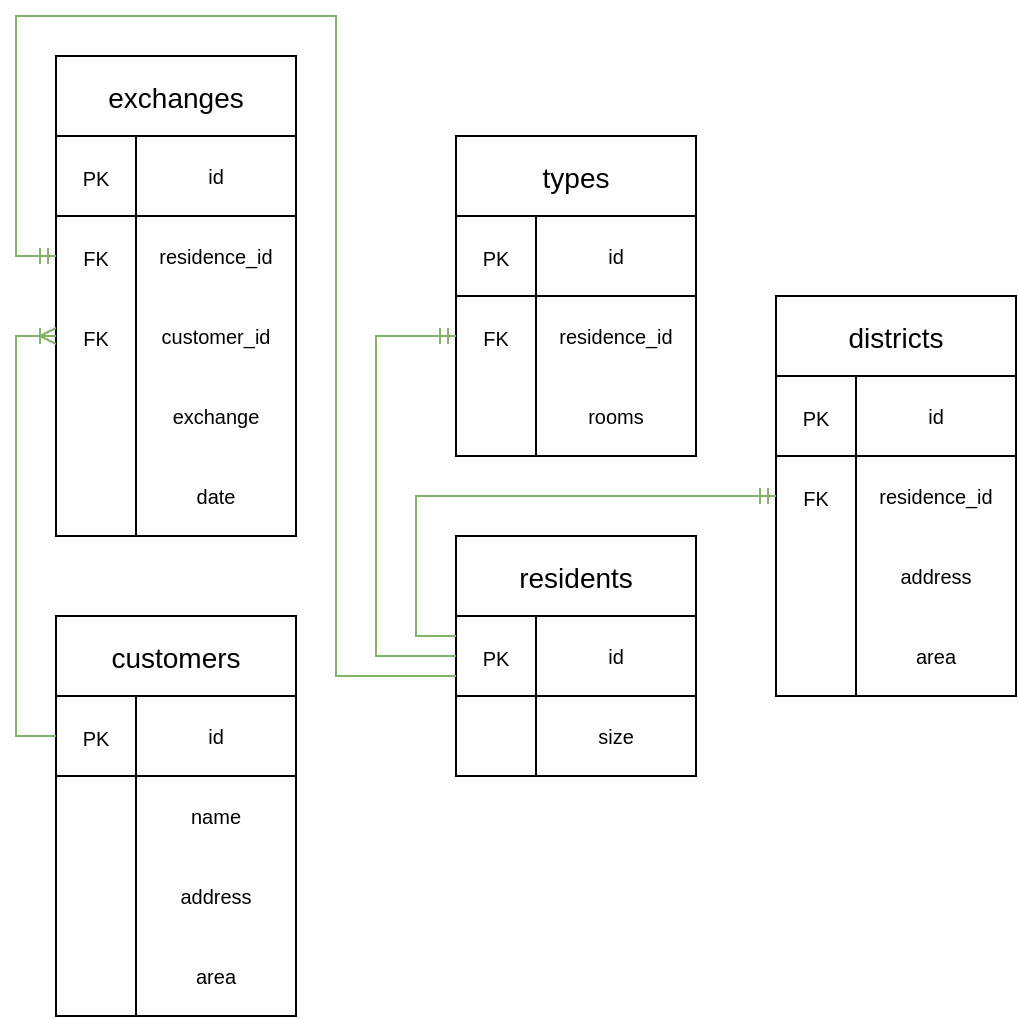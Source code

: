 <mxfile version="20.2.8" type="device"><diagram id="e66KmySKDJcLNJ9TP_nO" name="Страница 1"><mxGraphModel dx="1146" dy="591" grid="1" gridSize="10" guides="1" tooltips="1" connect="1" arrows="1" fold="1" page="1" pageScale="1" pageWidth="1169" pageHeight="827" math="0" shadow="0"><root><mxCell id="0"/><mxCell id="1" parent="0"/><mxCell id="TWQ2prV5xathUsk_82fm-32" value="" style="rounded=0;whiteSpace=wrap;html=1;fontSize=18;" parent="1" vertex="1"><mxGeometry x="480" y="240" width="80" height="160" as="geometry"/></mxCell><mxCell id="TWQ2prV5xathUsk_82fm-33" value="" style="rounded=0;whiteSpace=wrap;html=1;strokeColor=default;fontSize=18;" parent="1" vertex="1"><mxGeometry x="440" y="240" width="40" height="160" as="geometry"/></mxCell><mxCell id="TWQ2prV5xathUsk_82fm-34" value="&lt;font style=&quot;font-size: 14px;&quot;&gt;districts&lt;/font&gt;" style="rounded=0;whiteSpace=wrap;html=1;strokeColor=default;fontSize=18;" parent="1" vertex="1"><mxGeometry x="440" y="200" width="120" height="40" as="geometry"/></mxCell><mxCell id="TWQ2prV5xathUsk_82fm-35" value="&lt;font style=&quot;font-size: 10px;&quot;&gt;PK&lt;/font&gt;" style="text;html=1;strokeColor=default;fillColor=none;align=center;verticalAlign=middle;whiteSpace=wrap;rounded=0;fontSize=14;" parent="1" vertex="1"><mxGeometry x="440" y="240" width="40" height="40" as="geometry"/></mxCell><mxCell id="3Rjq661Kr-VH2EcGVyRj-8" value="&lt;font style=&quot;font-size: 10px;&quot;&gt;id&lt;/font&gt;" style="text;html=1;align=center;verticalAlign=middle;whiteSpace=wrap;rounded=0;fontSize=10;fillColor=none;strokeColor=default;" parent="1" vertex="1"><mxGeometry x="480" y="240" width="80" height="40" as="geometry"/></mxCell><mxCell id="3Rjq661Kr-VH2EcGVyRj-9" value="&lt;font style=&quot;font-size: 10px;&quot;&gt;FK&lt;/font&gt;" style="text;html=1;strokeColor=none;fillColor=none;align=center;verticalAlign=middle;whiteSpace=wrap;rounded=0;fontSize=14;" parent="1" vertex="1"><mxGeometry x="440" y="280" width="40" height="40" as="geometry"/></mxCell><mxCell id="wj8r_SkXh_6N7Qt09TAP-1" value="" style="rounded=0;whiteSpace=wrap;html=1;fontSize=18;" parent="1" vertex="1"><mxGeometry x="120" y="400" width="80" height="160" as="geometry"/></mxCell><mxCell id="wj8r_SkXh_6N7Qt09TAP-2" value="" style="rounded=0;whiteSpace=wrap;html=1;strokeColor=default;fontSize=18;" parent="1" vertex="1"><mxGeometry x="80" y="400" width="40" height="160" as="geometry"/></mxCell><mxCell id="wj8r_SkXh_6N7Qt09TAP-3" value="&lt;font style=&quot;font-size: 14px;&quot;&gt;customers&lt;/font&gt;" style="rounded=0;whiteSpace=wrap;html=1;strokeColor=default;fontSize=18;" parent="1" vertex="1"><mxGeometry x="80" y="360" width="120" height="40" as="geometry"/></mxCell><mxCell id="wj8r_SkXh_6N7Qt09TAP-4" value="&lt;font style=&quot;font-size: 10px;&quot;&gt;PK&lt;/font&gt;" style="text;html=1;strokeColor=default;fillColor=none;align=center;verticalAlign=middle;whiteSpace=wrap;rounded=0;fontSize=14;" parent="1" vertex="1"><mxGeometry x="80" y="400" width="40" height="40" as="geometry"/></mxCell><mxCell id="wj8r_SkXh_6N7Qt09TAP-5" value="&lt;font style=&quot;font-size: 10px;&quot;&gt;id&lt;/font&gt;" style="text;html=1;align=center;verticalAlign=middle;whiteSpace=wrap;rounded=0;fontSize=10;fillColor=none;strokeColor=default;" parent="1" vertex="1"><mxGeometry x="120" y="400" width="80" height="40" as="geometry"/></mxCell><mxCell id="wj8r_SkXh_6N7Qt09TAP-7" value="" style="rounded=0;whiteSpace=wrap;html=1;fontSize=18;" parent="1" vertex="1"><mxGeometry x="320" y="360" width="80" height="80" as="geometry"/></mxCell><mxCell id="wj8r_SkXh_6N7Qt09TAP-8" value="" style="rounded=0;whiteSpace=wrap;html=1;strokeColor=default;fontSize=18;" parent="1" vertex="1"><mxGeometry x="280" y="360" width="40" height="80" as="geometry"/></mxCell><mxCell id="wj8r_SkXh_6N7Qt09TAP-9" value="&lt;font style=&quot;font-size: 14px;&quot;&gt;residents&lt;/font&gt;" style="rounded=0;whiteSpace=wrap;html=1;strokeColor=default;fontSize=18;" parent="1" vertex="1"><mxGeometry x="280" y="320" width="120" height="40" as="geometry"/></mxCell><mxCell id="wj8r_SkXh_6N7Qt09TAP-10" value="&lt;font style=&quot;font-size: 10px;&quot;&gt;PK&lt;/font&gt;" style="text;html=1;strokeColor=default;fillColor=none;align=center;verticalAlign=middle;whiteSpace=wrap;rounded=0;fontSize=14;" parent="1" vertex="1"><mxGeometry x="280" y="360" width="40" height="40" as="geometry"/></mxCell><mxCell id="wj8r_SkXh_6N7Qt09TAP-11" value="&lt;font style=&quot;font-size: 10px;&quot;&gt;id&lt;/font&gt;" style="text;html=1;align=center;verticalAlign=middle;whiteSpace=wrap;rounded=0;fontSize=10;fillColor=none;strokeColor=default;" parent="1" vertex="1"><mxGeometry x="320" y="360" width="80" height="40" as="geometry"/></mxCell><mxCell id="wj8r_SkXh_6N7Qt09TAP-13" value="" style="rounded=0;whiteSpace=wrap;html=1;fontSize=18;" parent="1" vertex="1"><mxGeometry x="120" y="120" width="80" height="200" as="geometry"/></mxCell><mxCell id="wj8r_SkXh_6N7Qt09TAP-14" value="" style="rounded=0;whiteSpace=wrap;html=1;strokeColor=default;fontSize=18;" parent="1" vertex="1"><mxGeometry x="80" y="120" width="40" height="200" as="geometry"/></mxCell><mxCell id="wj8r_SkXh_6N7Qt09TAP-15" value="&lt;font style=&quot;font-size: 14px;&quot;&gt;exchanges&lt;/font&gt;" style="rounded=0;whiteSpace=wrap;html=1;strokeColor=default;fontSize=18;" parent="1" vertex="1"><mxGeometry x="80" y="80" width="120" height="40" as="geometry"/></mxCell><mxCell id="wj8r_SkXh_6N7Qt09TAP-16" value="&lt;font style=&quot;font-size: 10px;&quot;&gt;PK&lt;/font&gt;" style="text;html=1;strokeColor=default;fillColor=none;align=center;verticalAlign=middle;whiteSpace=wrap;rounded=0;fontSize=14;" parent="1" vertex="1"><mxGeometry x="80" y="120" width="40" height="40" as="geometry"/></mxCell><mxCell id="wj8r_SkXh_6N7Qt09TAP-17" value="&lt;font style=&quot;font-size: 10px;&quot;&gt;id&lt;/font&gt;" style="text;html=1;align=center;verticalAlign=middle;whiteSpace=wrap;rounded=0;fontSize=10;fillColor=none;strokeColor=default;" parent="1" vertex="1"><mxGeometry x="120" y="120" width="80" height="40" as="geometry"/></mxCell><mxCell id="wj8r_SkXh_6N7Qt09TAP-19" value="" style="rounded=0;whiteSpace=wrap;html=1;fontSize=18;" parent="1" vertex="1"><mxGeometry x="320" y="160" width="80" height="120" as="geometry"/></mxCell><mxCell id="wj8r_SkXh_6N7Qt09TAP-20" value="" style="rounded=0;whiteSpace=wrap;html=1;strokeColor=default;fontSize=18;" parent="1" vertex="1"><mxGeometry x="280" y="160" width="40" height="120" as="geometry"/></mxCell><mxCell id="wj8r_SkXh_6N7Qt09TAP-21" value="&lt;span style=&quot;font-size: 14px;&quot;&gt;types&lt;/span&gt;" style="rounded=0;whiteSpace=wrap;html=1;strokeColor=default;fontSize=18;" parent="1" vertex="1"><mxGeometry x="280" y="120" width="120" height="40" as="geometry"/></mxCell><mxCell id="wj8r_SkXh_6N7Qt09TAP-22" value="&lt;font style=&quot;font-size: 10px;&quot;&gt;PK&lt;/font&gt;" style="text;html=1;strokeColor=default;fillColor=none;align=center;verticalAlign=middle;whiteSpace=wrap;rounded=0;fontSize=14;" parent="1" vertex="1"><mxGeometry x="280" y="160" width="40" height="40" as="geometry"/></mxCell><mxCell id="wj8r_SkXh_6N7Qt09TAP-23" value="&lt;font style=&quot;font-size: 10px;&quot;&gt;id&lt;/font&gt;" style="text;html=1;align=center;verticalAlign=middle;whiteSpace=wrap;rounded=0;fontSize=10;fillColor=none;strokeColor=default;" parent="1" vertex="1"><mxGeometry x="320" y="160" width="80" height="40" as="geometry"/></mxCell><mxCell id="wj8r_SkXh_6N7Qt09TAP-24" value="&lt;font style=&quot;font-size: 10px;&quot;&gt;FK&lt;/font&gt;" style="text;html=1;strokeColor=none;fillColor=none;align=center;verticalAlign=middle;whiteSpace=wrap;rounded=0;fontSize=14;" parent="1" vertex="1"><mxGeometry x="280" y="200" width="40" height="40" as="geometry"/></mxCell><mxCell id="wj8r_SkXh_6N7Qt09TAP-31" value="&lt;font style=&quot;font-size: 10px;&quot;&gt;name&lt;/font&gt;" style="text;html=1;align=center;verticalAlign=middle;whiteSpace=wrap;rounded=0;fontSize=10;" parent="1" vertex="1"><mxGeometry x="120" y="440" width="80" height="40" as="geometry"/></mxCell><mxCell id="wj8r_SkXh_6N7Qt09TAP-32" value="&lt;font style=&quot;font-size: 10px;&quot;&gt;date&lt;/font&gt;" style="text;html=1;align=center;verticalAlign=middle;whiteSpace=wrap;rounded=0;fontSize=10;" parent="1" vertex="1"><mxGeometry x="120" y="280" width="80" height="40" as="geometry"/></mxCell><mxCell id="wj8r_SkXh_6N7Qt09TAP-33" value="&lt;font style=&quot;font-size: 10px;&quot;&gt;area&lt;/font&gt;" style="text;html=1;align=center;verticalAlign=middle;whiteSpace=wrap;rounded=0;fontSize=10;" parent="1" vertex="1"><mxGeometry x="120" y="520" width="80" height="40" as="geometry"/></mxCell><mxCell id="wj8r_SkXh_6N7Qt09TAP-35" value="&lt;font style=&quot;font-size: 10px;&quot;&gt;address&lt;/font&gt;" style="text;html=1;align=center;verticalAlign=middle;whiteSpace=wrap;rounded=0;fontSize=10;" parent="1" vertex="1"><mxGeometry x="120" y="480" width="80" height="40" as="geometry"/></mxCell><mxCell id="wj8r_SkXh_6N7Qt09TAP-36" value="&lt;font style=&quot;font-size: 10px;&quot;&gt;address&lt;/font&gt;" style="text;html=1;align=center;verticalAlign=middle;whiteSpace=wrap;rounded=0;fontSize=10;" parent="1" vertex="1"><mxGeometry x="480" y="320" width="80" height="40" as="geometry"/></mxCell><mxCell id="wj8r_SkXh_6N7Qt09TAP-37" value="&lt;font style=&quot;font-size: 10px;&quot;&gt;area&lt;/font&gt;" style="text;html=1;align=center;verticalAlign=middle;whiteSpace=wrap;rounded=0;fontSize=10;" parent="1" vertex="1"><mxGeometry x="480" y="360" width="80" height="40" as="geometry"/></mxCell><mxCell id="wj8r_SkXh_6N7Qt09TAP-38" value="rooms" style="text;html=1;align=center;verticalAlign=middle;whiteSpace=wrap;rounded=0;fontSize=10;" parent="1" vertex="1"><mxGeometry x="320" y="240" width="80" height="40" as="geometry"/></mxCell><mxCell id="wj8r_SkXh_6N7Qt09TAP-40" value="&lt;font style=&quot;font-size: 10px;&quot;&gt;exchange&lt;/font&gt;" style="text;html=1;align=center;verticalAlign=middle;whiteSpace=wrap;rounded=0;fontSize=10;" parent="1" vertex="1"><mxGeometry x="120" y="240" width="80" height="40" as="geometry"/></mxCell><mxCell id="wj8r_SkXh_6N7Qt09TAP-41" value="size" style="text;html=1;align=center;verticalAlign=middle;whiteSpace=wrap;rounded=0;fontSize=10;" parent="1" vertex="1"><mxGeometry x="320" y="400" width="80" height="40" as="geometry"/></mxCell><mxCell id="wj8r_SkXh_6N7Qt09TAP-43" value="residence_id" style="text;html=1;align=center;verticalAlign=middle;whiteSpace=wrap;rounded=0;fontSize=10;" parent="1" vertex="1"><mxGeometry x="320" y="200" width="80" height="40" as="geometry"/></mxCell><mxCell id="wj8r_SkXh_6N7Qt09TAP-44" value="residence_id" style="text;html=1;align=center;verticalAlign=middle;whiteSpace=wrap;rounded=0;fontSize=10;" parent="1" vertex="1"><mxGeometry x="480" y="280" width="80" height="40" as="geometry"/></mxCell><mxCell id="wj8r_SkXh_6N7Qt09TAP-49" value="customer_id" style="text;html=1;align=center;verticalAlign=middle;whiteSpace=wrap;rounded=0;fontSize=10;" parent="1" vertex="1"><mxGeometry x="120" y="200" width="80" height="40" as="geometry"/></mxCell><mxCell id="wj8r_SkXh_6N7Qt09TAP-50" value="&lt;font style=&quot;font-size: 10px;&quot;&gt;FK&lt;/font&gt;" style="text;html=1;strokeColor=none;fillColor=none;align=center;verticalAlign=middle;whiteSpace=wrap;rounded=0;fontSize=14;" parent="1" vertex="1"><mxGeometry x="80" y="200" width="40" height="40" as="geometry"/></mxCell><mxCell id="wj8r_SkXh_6N7Qt09TAP-51" value="" style="edgeStyle=orthogonalEdgeStyle;fontSize=12;html=1;endArrow=ERoneToMany;rounded=0;exitX=0;exitY=0.5;exitDx=0;exitDy=0;entryX=0;entryY=0.5;entryDx=0;entryDy=0;fillColor=#d5e8d4;strokeColor=#82b366;" parent="1" source="wj8r_SkXh_6N7Qt09TAP-4" target="wj8r_SkXh_6N7Qt09TAP-50" edge="1"><mxGeometry width="100" height="100" relative="1" as="geometry"><mxPoint x="240" y="360" as="sourcePoint"/><mxPoint x="340" y="260" as="targetPoint"/><Array as="points"><mxPoint x="60" y="420"/><mxPoint x="60" y="220"/></Array></mxGeometry></mxCell><mxCell id="U1cL-S8A02eAgY3yCt6_-2" value="" style="edgeStyle=orthogonalEdgeStyle;fontSize=12;html=1;endArrow=ERmandOne;rounded=0;entryX=0;entryY=0.5;entryDx=0;entryDy=0;fillColor=#d5e8d4;strokeColor=#82b366;exitX=0;exitY=0.5;exitDx=0;exitDy=0;" edge="1" parent="1" source="wj8r_SkXh_6N7Qt09TAP-10" target="wj8r_SkXh_6N7Qt09TAP-24"><mxGeometry width="100" height="100" relative="1" as="geometry"><mxPoint x="280" y="380" as="sourcePoint"/><mxPoint x="270" y="230" as="targetPoint"/><Array as="points"><mxPoint x="240" y="380"/><mxPoint x="240" y="220"/></Array></mxGeometry></mxCell><mxCell id="U1cL-S8A02eAgY3yCt6_-3" value="" style="edgeStyle=orthogonalEdgeStyle;fontSize=12;html=1;endArrow=ERmandOne;rounded=0;exitX=0;exitY=0.25;exitDx=0;exitDy=0;entryX=0;entryY=0.5;entryDx=0;entryDy=0;fillColor=#d5e8d4;strokeColor=#82b366;" edge="1" parent="1" source="wj8r_SkXh_6N7Qt09TAP-10" target="3Rjq661Kr-VH2EcGVyRj-9"><mxGeometry width="100" height="100" relative="1" as="geometry"><mxPoint x="340" y="360" as="sourcePoint"/><mxPoint x="440" y="260" as="targetPoint"/><Array as="points"><mxPoint x="260" y="370"/><mxPoint x="260" y="300"/></Array></mxGeometry></mxCell><mxCell id="U1cL-S8A02eAgY3yCt6_-4" value="" style="edgeStyle=orthogonalEdgeStyle;fontSize=12;html=1;endArrow=ERmandOne;rounded=0;exitX=0;exitY=0.75;exitDx=0;exitDy=0;fillColor=#d5e8d4;strokeColor=#82b366;entryX=0;entryY=0.5;entryDx=0;entryDy=0;" edge="1" parent="1" source="wj8r_SkXh_6N7Qt09TAP-10" target="U1cL-S8A02eAgY3yCt6_-6"><mxGeometry width="100" height="100" relative="1" as="geometry"><mxPoint x="240" y="420" as="sourcePoint"/><mxPoint x="220" y="90" as="targetPoint"/><Array as="points"><mxPoint x="220" y="390"/><mxPoint x="220" y="60"/><mxPoint x="60" y="60"/><mxPoint x="60" y="180"/></Array></mxGeometry></mxCell><mxCell id="U1cL-S8A02eAgY3yCt6_-5" value="residence_id" style="text;html=1;align=center;verticalAlign=middle;whiteSpace=wrap;rounded=0;fontSize=10;" vertex="1" parent="1"><mxGeometry x="120" y="160" width="80" height="40" as="geometry"/></mxCell><mxCell id="U1cL-S8A02eAgY3yCt6_-6" value="&lt;font style=&quot;font-size: 10px;&quot;&gt;FK&lt;/font&gt;" style="text;html=1;strokeColor=none;fillColor=none;align=center;verticalAlign=middle;whiteSpace=wrap;rounded=0;fontSize=14;" vertex="1" parent="1"><mxGeometry x="80" y="160" width="40" height="40" as="geometry"/></mxCell></root></mxGraphModel></diagram></mxfile>